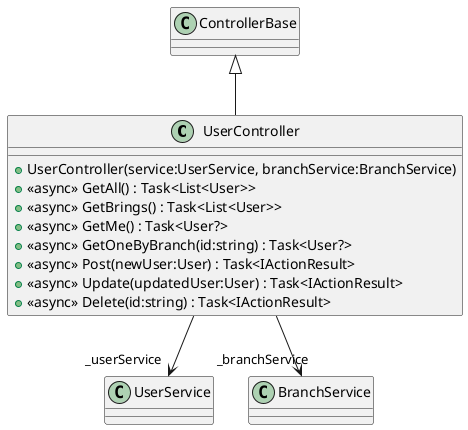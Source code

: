 @startuml
class UserController {
    + UserController(service:UserService, branchService:BranchService)
    + <<async>> GetAll() : Task<List<User>>
    + <<async>> GetBrings() : Task<List<User>>
    + <<async>> GetMe() : Task<User?>
    + <<async>> GetOneByBranch(id:string) : Task<User?>
    + <<async>> Post(newUser:User) : Task<IActionResult>
    + <<async>> Update(updatedUser:User) : Task<IActionResult>
    + <<async>> Delete(id:string) : Task<IActionResult>
}
ControllerBase <|-- UserController
UserController --> "_userService" UserService
UserController --> "_branchService" BranchService
@enduml
